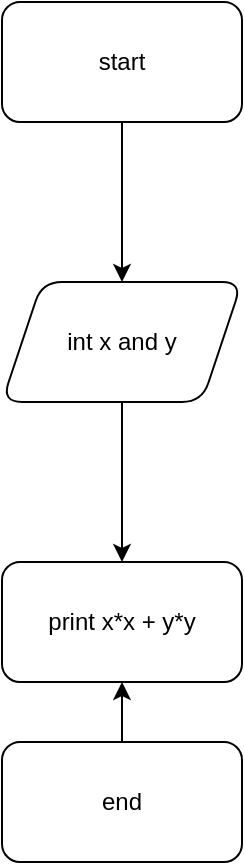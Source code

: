 <mxfile version="20.8.13" type="github"><diagram name="Page-1" id="kxtBbi3QS5hxJnM68Q9c"><mxGraphModel dx="880" dy="427" grid="1" gridSize="10" guides="1" tooltips="1" connect="1" arrows="1" fold="1" page="1" pageScale="1" pageWidth="850" pageHeight="1100" math="0" shadow="0"><root><mxCell id="0"/><mxCell id="1" parent="0"/><mxCell id="dqLoz4SCITB9mZajxX97-3" value="" style="edgeStyle=orthogonalEdgeStyle;rounded=0;orthogonalLoop=1;jettySize=auto;html=1;" edge="1" parent="1" source="dqLoz4SCITB9mZajxX97-1" target="dqLoz4SCITB9mZajxX97-2"><mxGeometry relative="1" as="geometry"/></mxCell><mxCell id="dqLoz4SCITB9mZajxX97-1" value="start" style="rounded=1;whiteSpace=wrap;html=1;" vertex="1" parent="1"><mxGeometry x="350" y="40" width="120" height="60" as="geometry"/></mxCell><mxCell id="dqLoz4SCITB9mZajxX97-5" value="" style="edgeStyle=orthogonalEdgeStyle;rounded=0;orthogonalLoop=1;jettySize=auto;html=1;" edge="1" parent="1" source="dqLoz4SCITB9mZajxX97-2" target="dqLoz4SCITB9mZajxX97-4"><mxGeometry relative="1" as="geometry"/></mxCell><mxCell id="dqLoz4SCITB9mZajxX97-2" value="int x and y" style="shape=parallelogram;perimeter=parallelogramPerimeter;whiteSpace=wrap;html=1;fixedSize=1;rounded=1;" vertex="1" parent="1"><mxGeometry x="350" y="180" width="120" height="60" as="geometry"/></mxCell><mxCell id="dqLoz4SCITB9mZajxX97-4" value="print x*x + y*y" style="rounded=1;whiteSpace=wrap;html=1;" vertex="1" parent="1"><mxGeometry x="350" y="320" width="120" height="60" as="geometry"/></mxCell><mxCell id="dqLoz4SCITB9mZajxX97-7" value="" style="edgeStyle=orthogonalEdgeStyle;rounded=0;orthogonalLoop=1;jettySize=auto;html=1;" edge="1" parent="1" source="dqLoz4SCITB9mZajxX97-6" target="dqLoz4SCITB9mZajxX97-4"><mxGeometry relative="1" as="geometry"/></mxCell><mxCell id="dqLoz4SCITB9mZajxX97-6" value="end" style="rounded=1;whiteSpace=wrap;html=1;" vertex="1" parent="1"><mxGeometry x="350" y="410" width="120" height="60" as="geometry"/></mxCell></root></mxGraphModel></diagram></mxfile>